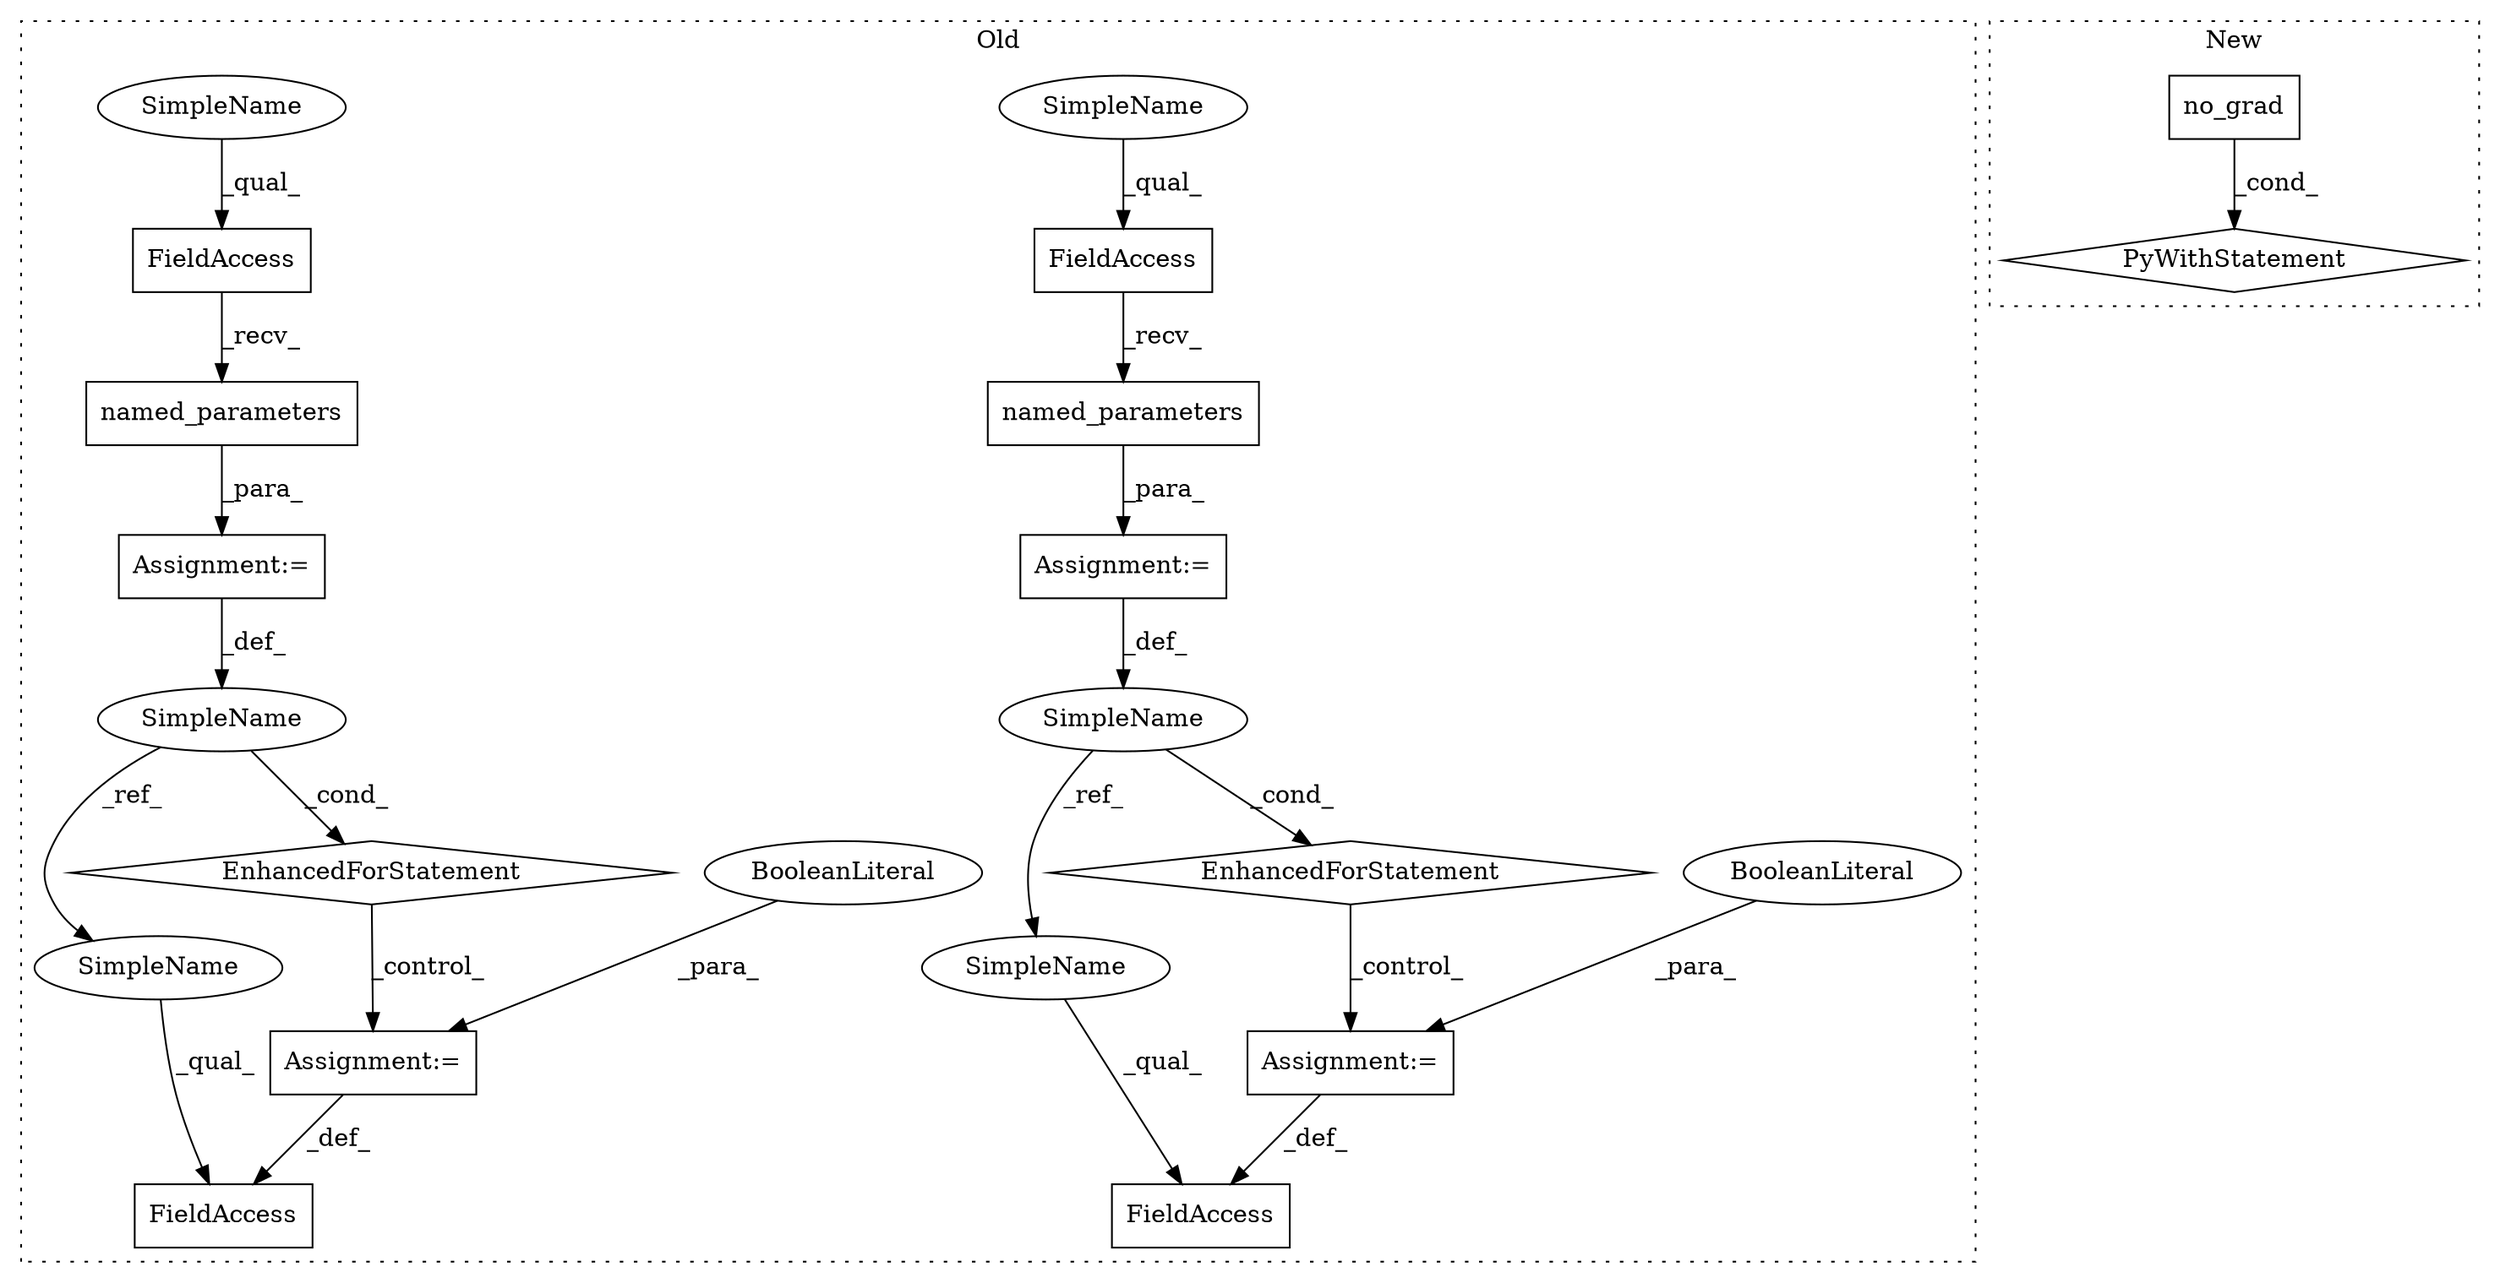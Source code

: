 digraph G {
subgraph cluster0 {
1 [label="named_parameters" a="32" s="2695" l="18" shape="box"];
3 [label="Assignment:=" a="7" s="2614,2713" l="63,2" shape="box"];
4 [label="EnhancedForStatement" a="70" s="2614,2713" l="63,2" shape="diamond"];
5 [label="SimpleName" a="42" s="2681" l="1" shape="ellipse"];
6 [label="FieldAccess" a="22" s="2723" l="15" shape="box"];
7 [label="FieldAccess" a="22" s="2685" l="9" shape="box"];
8 [label="FieldAccess" a="22" s="2866" l="9" shape="box"];
9 [label="named_parameters" a="32" s="2876" l="18" shape="box"];
10 [label="EnhancedForStatement" a="70" s="2795,2894" l="63,2" shape="diamond"];
11 [label="SimpleName" a="42" s="2862" l="1" shape="ellipse"];
12 [label="FieldAccess" a="22" s="2904" l="15" shape="box"];
13 [label="Assignment:=" a="7" s="2919" l="1" shape="box"];
14 [label="BooleanLiteral" a="9" s="2920" l="4" shape="ellipse"];
15 [label="Assignment:=" a="7" s="2795,2894" l="63,2" shape="box"];
16 [label="Assignment:=" a="7" s="2738" l="1" shape="box"];
17 [label="BooleanLiteral" a="9" s="2739" l="5" shape="ellipse"];
19 [label="SimpleName" a="42" s="2904" l="1" shape="ellipse"];
20 [label="SimpleName" a="42" s="2866" l="4" shape="ellipse"];
21 [label="SimpleName" a="42" s="2685" l="4" shape="ellipse"];
22 [label="SimpleName" a="42" s="2723" l="1" shape="ellipse"];
label = "Old";
style="dotted";
}
subgraph cluster1 {
2 [label="PyWithStatement" a="104" s="2618,2643" l="10,2" shape="diamond"];
18 [label="no_grad" a="32" s="2634" l="9" shape="box"];
label = "New";
style="dotted";
}
1 -> 3 [label="_para_"];
3 -> 5 [label="_def_"];
4 -> 16 [label="_control_"];
5 -> 4 [label="_cond_"];
5 -> 22 [label="_ref_"];
7 -> 1 [label="_recv_"];
8 -> 9 [label="_recv_"];
9 -> 15 [label="_para_"];
10 -> 13 [label="_control_"];
11 -> 19 [label="_ref_"];
11 -> 10 [label="_cond_"];
13 -> 12 [label="_def_"];
14 -> 13 [label="_para_"];
15 -> 11 [label="_def_"];
16 -> 6 [label="_def_"];
17 -> 16 [label="_para_"];
18 -> 2 [label="_cond_"];
19 -> 12 [label="_qual_"];
20 -> 8 [label="_qual_"];
21 -> 7 [label="_qual_"];
22 -> 6 [label="_qual_"];
}